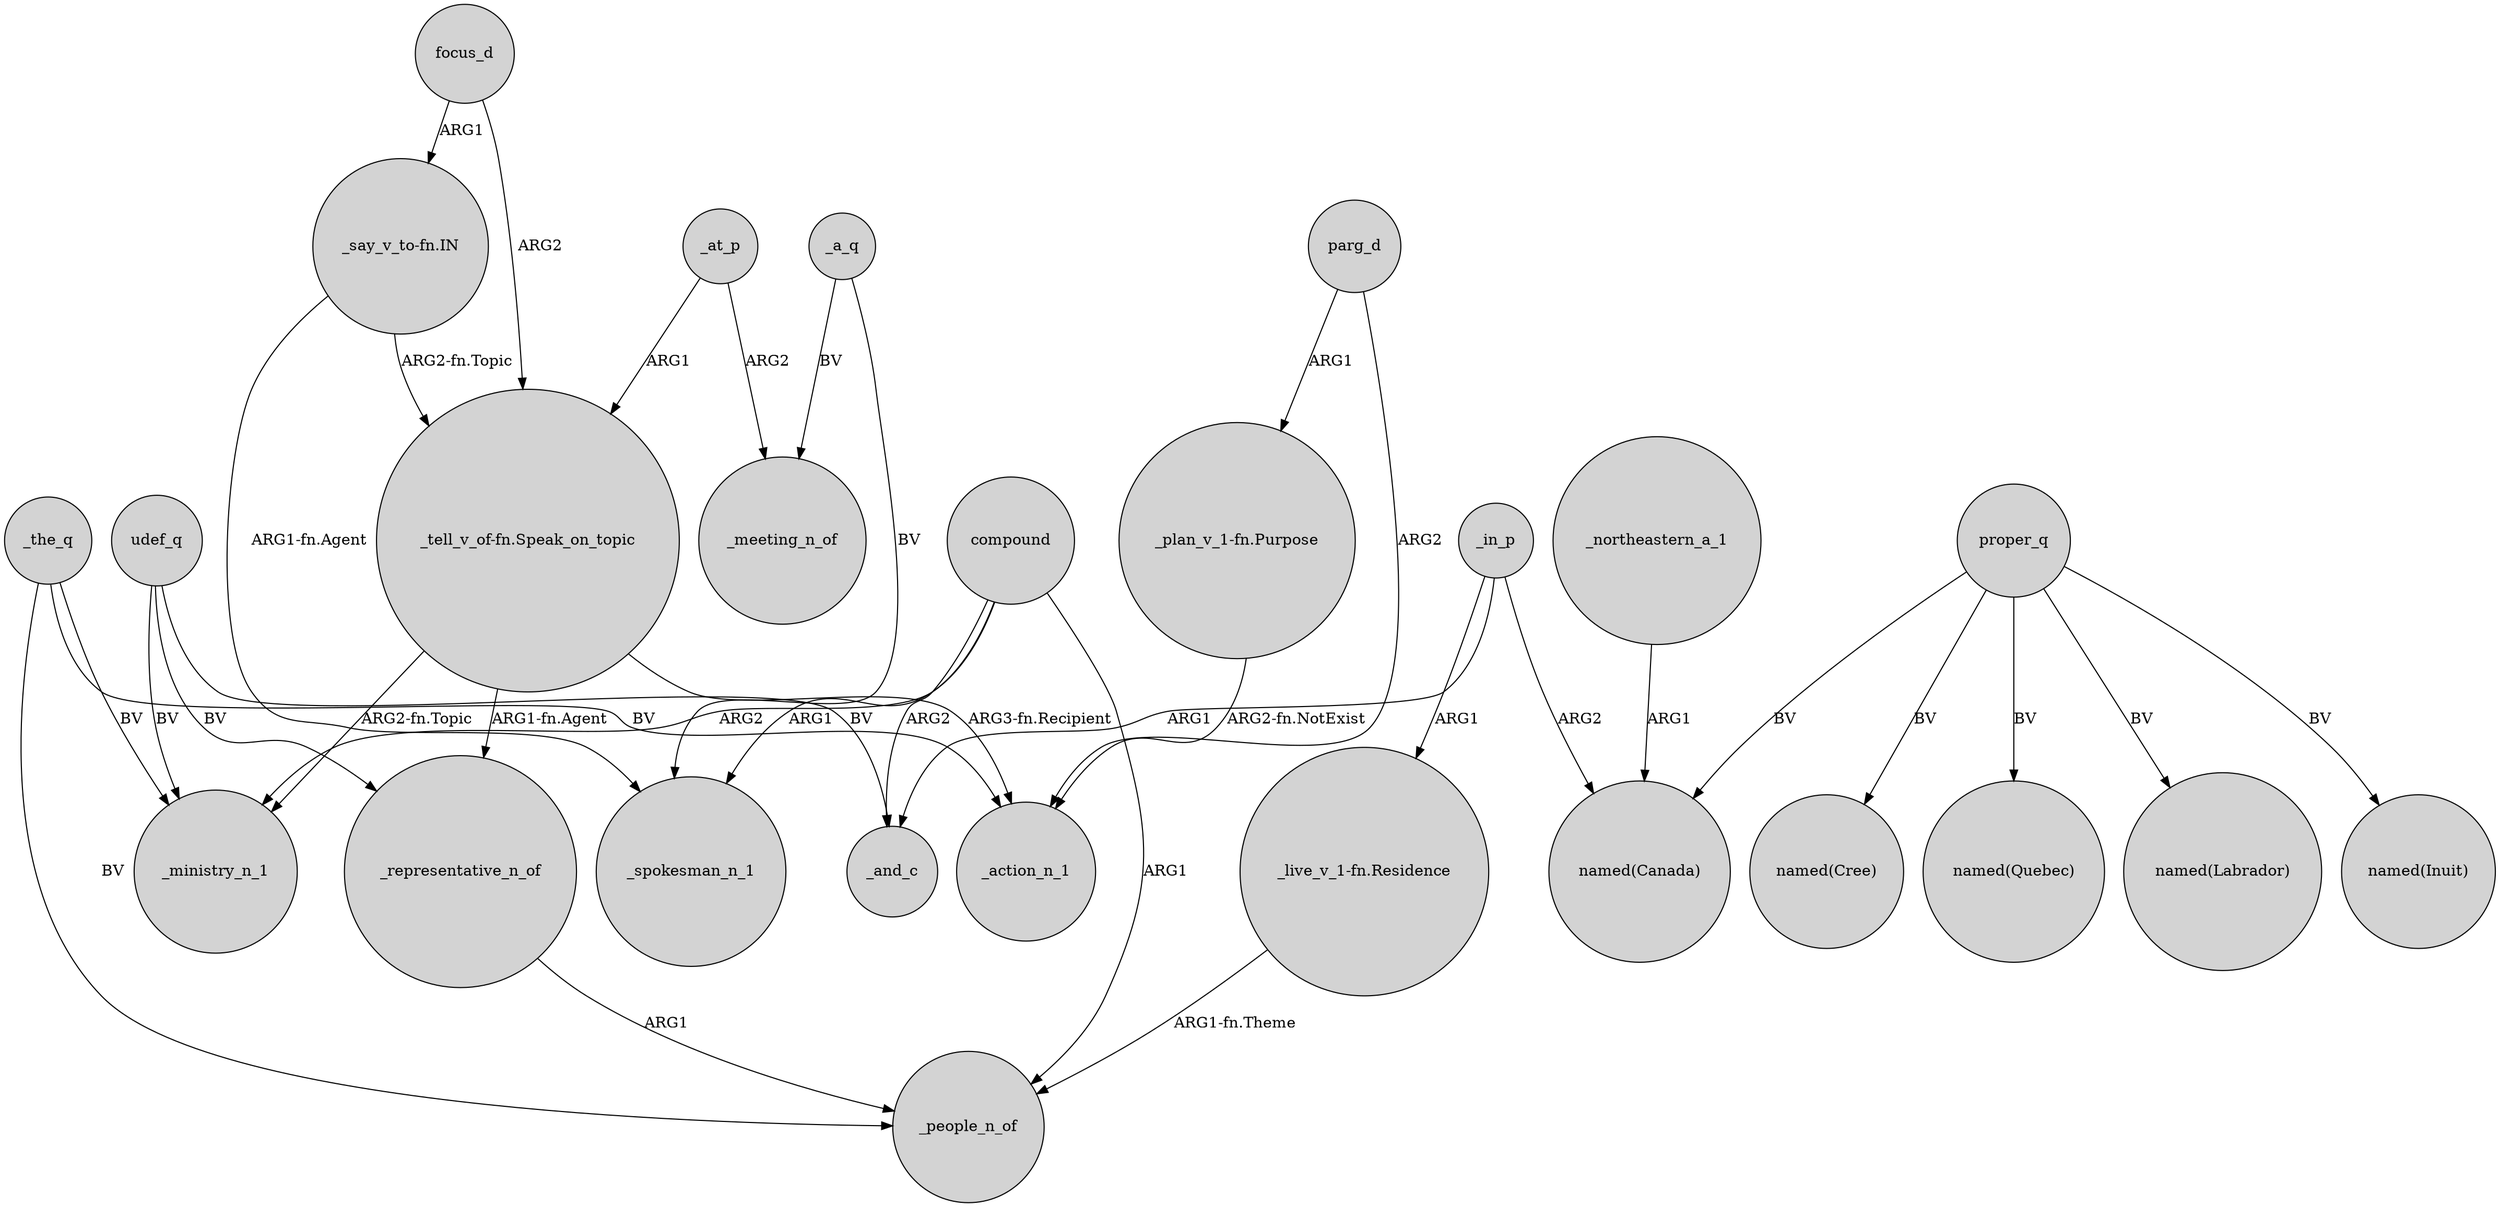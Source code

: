 digraph {
	node [shape=circle style=filled]
	"_tell_v_of-fn.Speak_on_topic" -> _ministry_n_1 [label="ARG2-fn.Topic"]
	_the_q -> _action_n_1 [label=BV]
	_in_p -> "_live_v_1-fn.Residence" [label=ARG1]
	proper_q -> "named(Canada)" [label=BV]
	compound -> _ministry_n_1 [label=ARG2]
	parg_d -> _action_n_1 [label=ARG2]
	"_live_v_1-fn.Residence" -> _people_n_of [label="ARG1-fn.Theme"]
	udef_q -> _ministry_n_1 [label=BV]
	_representative_n_of -> _people_n_of [label=ARG1]
	"_tell_v_of-fn.Speak_on_topic" -> _representative_n_of [label="ARG1-fn.Agent"]
	proper_q -> "named(Quebec)" [label=BV]
	_the_q -> _ministry_n_1 [label=BV]
	proper_q -> "named(Labrador)" [label=BV]
	udef_q -> _representative_n_of [label=BV]
	proper_q -> "named(Inuit)" [label=BV]
	_a_q -> _meeting_n_of [label=BV]
	"_say_v_to-fn.IN" -> "_tell_v_of-fn.Speak_on_topic" [label="ARG2-fn.Topic"]
	"_say_v_to-fn.IN" -> _spokesman_n_1 [label="ARG1-fn.Agent"]
	"_plan_v_1-fn.Purpose" -> _action_n_1 [label="ARG2-fn.NotExist"]
	_at_p -> _meeting_n_of [label=ARG2]
	compound -> _and_c [label=ARG2]
	compound -> _spokesman_n_1 [label=ARG1]
	_in_p -> _and_c [label=ARG1]
	parg_d -> "_plan_v_1-fn.Purpose" [label=ARG1]
	focus_d -> "_tell_v_of-fn.Speak_on_topic" [label=ARG2]
	_northeastern_a_1 -> "named(Canada)" [label=ARG1]
	_a_q -> _spokesman_n_1 [label=BV]
	_at_p -> "_tell_v_of-fn.Speak_on_topic" [label=ARG1]
	compound -> _people_n_of [label=ARG1]
	proper_q -> "named(Cree)" [label=BV]
	udef_q -> _and_c [label=BV]
	_in_p -> "named(Canada)" [label=ARG2]
	"_tell_v_of-fn.Speak_on_topic" -> _action_n_1 [label="ARG3-fn.Recipient"]
	_the_q -> _people_n_of [label=BV]
	focus_d -> "_say_v_to-fn.IN" [label=ARG1]
}

